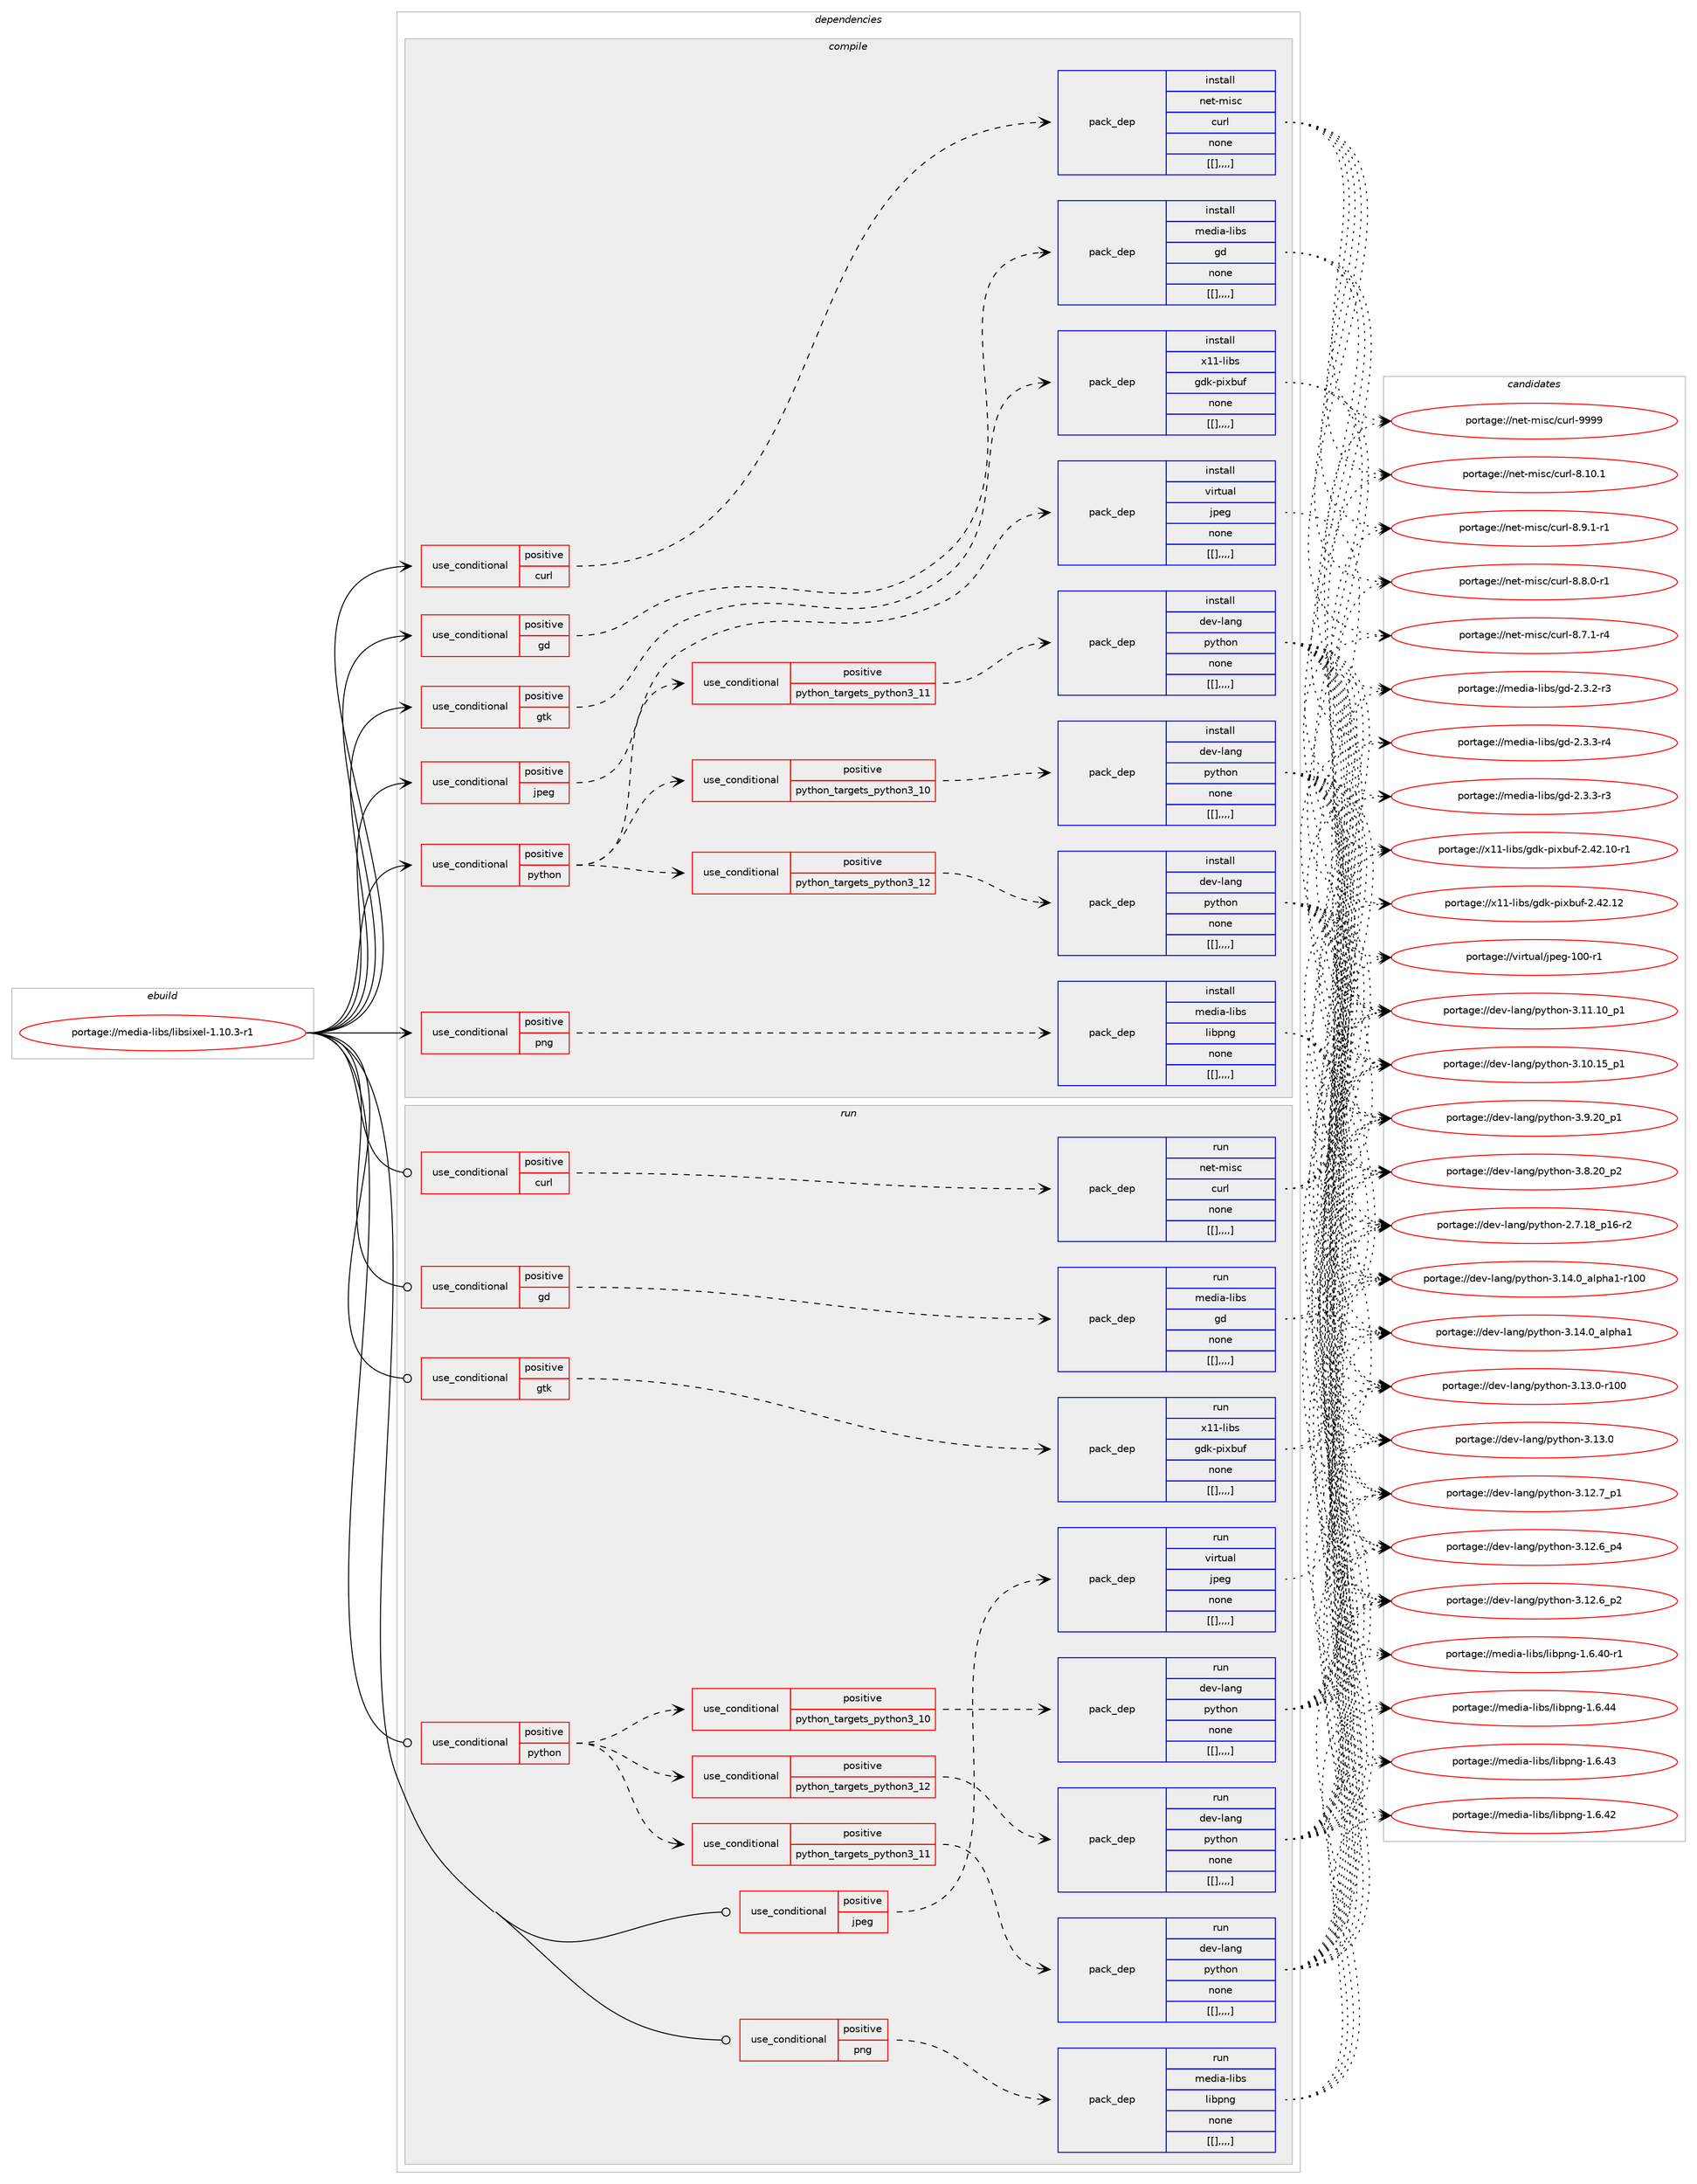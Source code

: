 digraph prolog {

# *************
# Graph options
# *************

newrank=true;
concentrate=true;
compound=true;
graph [rankdir=LR,fontname=Helvetica,fontsize=10,ranksep=1.5];#, ranksep=2.5, nodesep=0.2];
edge  [arrowhead=vee];
node  [fontname=Helvetica,fontsize=10];

# **********
# The ebuild
# **********

subgraph cluster_leftcol {
color=gray;
label=<<i>ebuild</i>>;
id [label="portage://media-libs/libsixel-1.10.3-r1", color=red, width=4, href="../media-libs/libsixel-1.10.3-r1.svg"];
}

# ****************
# The dependencies
# ****************

subgraph cluster_midcol {
color=gray;
label=<<i>dependencies</i>>;
subgraph cluster_compile {
fillcolor="#eeeeee";
style=filled;
label=<<i>compile</i>>;
subgraph cond82087 {
dependency323585 [label=<<TABLE BORDER="0" CELLBORDER="1" CELLSPACING="0" CELLPADDING="4"><TR><TD ROWSPAN="3" CELLPADDING="10">use_conditional</TD></TR><TR><TD>positive</TD></TR><TR><TD>curl</TD></TR></TABLE>>, shape=none, color=red];
subgraph pack238840 {
dependency323605 [label=<<TABLE BORDER="0" CELLBORDER="1" CELLSPACING="0" CELLPADDING="4" WIDTH="220"><TR><TD ROWSPAN="6" CELLPADDING="30">pack_dep</TD></TR><TR><TD WIDTH="110">install</TD></TR><TR><TD>net-misc</TD></TR><TR><TD>curl</TD></TR><TR><TD>none</TD></TR><TR><TD>[[],,,,]</TD></TR></TABLE>>, shape=none, color=blue];
}
dependency323585:e -> dependency323605:w [weight=20,style="dashed",arrowhead="vee"];
}
id:e -> dependency323585:w [weight=20,style="solid",arrowhead="vee"];
subgraph cond82092 {
dependency323610 [label=<<TABLE BORDER="0" CELLBORDER="1" CELLSPACING="0" CELLPADDING="4"><TR><TD ROWSPAN="3" CELLPADDING="10">use_conditional</TD></TR><TR><TD>positive</TD></TR><TR><TD>gd</TD></TR></TABLE>>, shape=none, color=red];
subgraph pack238887 {
dependency323665 [label=<<TABLE BORDER="0" CELLBORDER="1" CELLSPACING="0" CELLPADDING="4" WIDTH="220"><TR><TD ROWSPAN="6" CELLPADDING="30">pack_dep</TD></TR><TR><TD WIDTH="110">install</TD></TR><TR><TD>media-libs</TD></TR><TR><TD>gd</TD></TR><TR><TD>none</TD></TR><TR><TD>[[],,,,]</TD></TR></TABLE>>, shape=none, color=blue];
}
dependency323610:e -> dependency323665:w [weight=20,style="dashed",arrowhead="vee"];
}
id:e -> dependency323610:w [weight=20,style="solid",arrowhead="vee"];
subgraph cond82118 {
dependency323724 [label=<<TABLE BORDER="0" CELLBORDER="1" CELLSPACING="0" CELLPADDING="4"><TR><TD ROWSPAN="3" CELLPADDING="10">use_conditional</TD></TR><TR><TD>positive</TD></TR><TR><TD>gtk</TD></TR></TABLE>>, shape=none, color=red];
subgraph pack238963 {
dependency323746 [label=<<TABLE BORDER="0" CELLBORDER="1" CELLSPACING="0" CELLPADDING="4" WIDTH="220"><TR><TD ROWSPAN="6" CELLPADDING="30">pack_dep</TD></TR><TR><TD WIDTH="110">install</TD></TR><TR><TD>x11-libs</TD></TR><TR><TD>gdk-pixbuf</TD></TR><TR><TD>none</TD></TR><TR><TD>[[],,,,]</TD></TR></TABLE>>, shape=none, color=blue];
}
dependency323724:e -> dependency323746:w [weight=20,style="dashed",arrowhead="vee"];
}
id:e -> dependency323724:w [weight=20,style="solid",arrowhead="vee"];
subgraph cond82132 {
dependency323891 [label=<<TABLE BORDER="0" CELLBORDER="1" CELLSPACING="0" CELLPADDING="4"><TR><TD ROWSPAN="3" CELLPADDING="10">use_conditional</TD></TR><TR><TD>positive</TD></TR><TR><TD>jpeg</TD></TR></TABLE>>, shape=none, color=red];
subgraph pack239084 {
dependency323908 [label=<<TABLE BORDER="0" CELLBORDER="1" CELLSPACING="0" CELLPADDING="4" WIDTH="220"><TR><TD ROWSPAN="6" CELLPADDING="30">pack_dep</TD></TR><TR><TD WIDTH="110">install</TD></TR><TR><TD>virtual</TD></TR><TR><TD>jpeg</TD></TR><TR><TD>none</TD></TR><TR><TD>[[],,,,]</TD></TR></TABLE>>, shape=none, color=blue];
}
dependency323891:e -> dependency323908:w [weight=20,style="dashed",arrowhead="vee"];
}
id:e -> dependency323891:w [weight=20,style="solid",arrowhead="vee"];
subgraph cond82177 {
dependency323928 [label=<<TABLE BORDER="0" CELLBORDER="1" CELLSPACING="0" CELLPADDING="4"><TR><TD ROWSPAN="3" CELLPADDING="10">use_conditional</TD></TR><TR><TD>positive</TD></TR><TR><TD>png</TD></TR></TABLE>>, shape=none, color=red];
subgraph pack239099 {
dependency323930 [label=<<TABLE BORDER="0" CELLBORDER="1" CELLSPACING="0" CELLPADDING="4" WIDTH="220"><TR><TD ROWSPAN="6" CELLPADDING="30">pack_dep</TD></TR><TR><TD WIDTH="110">install</TD></TR><TR><TD>media-libs</TD></TR><TR><TD>libpng</TD></TR><TR><TD>none</TD></TR><TR><TD>[[],,,,]</TD></TR></TABLE>>, shape=none, color=blue];
}
dependency323928:e -> dependency323930:w [weight=20,style="dashed",arrowhead="vee"];
}
id:e -> dependency323928:w [weight=20,style="solid",arrowhead="vee"];
subgraph cond82180 {
dependency323978 [label=<<TABLE BORDER="0" CELLBORDER="1" CELLSPACING="0" CELLPADDING="4"><TR><TD ROWSPAN="3" CELLPADDING="10">use_conditional</TD></TR><TR><TD>positive</TD></TR><TR><TD>python</TD></TR></TABLE>>, shape=none, color=red];
subgraph cond82206 {
dependency324057 [label=<<TABLE BORDER="0" CELLBORDER="1" CELLSPACING="0" CELLPADDING="4"><TR><TD ROWSPAN="3" CELLPADDING="10">use_conditional</TD></TR><TR><TD>positive</TD></TR><TR><TD>python_targets_python3_10</TD></TR></TABLE>>, shape=none, color=red];
subgraph pack239203 {
dependency324102 [label=<<TABLE BORDER="0" CELLBORDER="1" CELLSPACING="0" CELLPADDING="4" WIDTH="220"><TR><TD ROWSPAN="6" CELLPADDING="30">pack_dep</TD></TR><TR><TD WIDTH="110">install</TD></TR><TR><TD>dev-lang</TD></TR><TR><TD>python</TD></TR><TR><TD>none</TD></TR><TR><TD>[[],,,,]</TD></TR></TABLE>>, shape=none, color=blue];
}
dependency324057:e -> dependency324102:w [weight=20,style="dashed",arrowhead="vee"];
}
dependency323978:e -> dependency324057:w [weight=20,style="dashed",arrowhead="vee"];
subgraph cond82232 {
dependency324186 [label=<<TABLE BORDER="0" CELLBORDER="1" CELLSPACING="0" CELLPADDING="4"><TR><TD ROWSPAN="3" CELLPADDING="10">use_conditional</TD></TR><TR><TD>positive</TD></TR><TR><TD>python_targets_python3_11</TD></TR></TABLE>>, shape=none, color=red];
subgraph pack239293 {
dependency324211 [label=<<TABLE BORDER="0" CELLBORDER="1" CELLSPACING="0" CELLPADDING="4" WIDTH="220"><TR><TD ROWSPAN="6" CELLPADDING="30">pack_dep</TD></TR><TR><TD WIDTH="110">install</TD></TR><TR><TD>dev-lang</TD></TR><TR><TD>python</TD></TR><TR><TD>none</TD></TR><TR><TD>[[],,,,]</TD></TR></TABLE>>, shape=none, color=blue];
}
dependency324186:e -> dependency324211:w [weight=20,style="dashed",arrowhead="vee"];
}
dependency323978:e -> dependency324186:w [weight=20,style="dashed",arrowhead="vee"];
subgraph cond82258 {
dependency324234 [label=<<TABLE BORDER="0" CELLBORDER="1" CELLSPACING="0" CELLPADDING="4"><TR><TD ROWSPAN="3" CELLPADDING="10">use_conditional</TD></TR><TR><TD>positive</TD></TR><TR><TD>python_targets_python3_12</TD></TR></TABLE>>, shape=none, color=red];
subgraph pack239345 {
dependency324322 [label=<<TABLE BORDER="0" CELLBORDER="1" CELLSPACING="0" CELLPADDING="4" WIDTH="220"><TR><TD ROWSPAN="6" CELLPADDING="30">pack_dep</TD></TR><TR><TD WIDTH="110">install</TD></TR><TR><TD>dev-lang</TD></TR><TR><TD>python</TD></TR><TR><TD>none</TD></TR><TR><TD>[[],,,,]</TD></TR></TABLE>>, shape=none, color=blue];
}
dependency324234:e -> dependency324322:w [weight=20,style="dashed",arrowhead="vee"];
}
dependency323978:e -> dependency324234:w [weight=20,style="dashed",arrowhead="vee"];
}
id:e -> dependency323978:w [weight=20,style="solid",arrowhead="vee"];
}
subgraph cluster_compileandrun {
fillcolor="#eeeeee";
style=filled;
label=<<i>compile and run</i>>;
}
subgraph cluster_run {
fillcolor="#eeeeee";
style=filled;
label=<<i>run</i>>;
subgraph cond82297 {
dependency324384 [label=<<TABLE BORDER="0" CELLBORDER="1" CELLSPACING="0" CELLPADDING="4"><TR><TD ROWSPAN="3" CELLPADDING="10">use_conditional</TD></TR><TR><TD>positive</TD></TR><TR><TD>curl</TD></TR></TABLE>>, shape=none, color=red];
subgraph pack239427 {
dependency324423 [label=<<TABLE BORDER="0" CELLBORDER="1" CELLSPACING="0" CELLPADDING="4" WIDTH="220"><TR><TD ROWSPAN="6" CELLPADDING="30">pack_dep</TD></TR><TR><TD WIDTH="110">run</TD></TR><TR><TD>net-misc</TD></TR><TR><TD>curl</TD></TR><TR><TD>none</TD></TR><TR><TD>[[],,,,]</TD></TR></TABLE>>, shape=none, color=blue];
}
dependency324384:e -> dependency324423:w [weight=20,style="dashed",arrowhead="vee"];
}
id:e -> dependency324384:w [weight=20,style="solid",arrowhead="odot"];
subgraph cond82329 {
dependency324449 [label=<<TABLE BORDER="0" CELLBORDER="1" CELLSPACING="0" CELLPADDING="4"><TR><TD ROWSPAN="3" CELLPADDING="10">use_conditional</TD></TR><TR><TD>positive</TD></TR><TR><TD>gd</TD></TR></TABLE>>, shape=none, color=red];
subgraph pack239484 {
dependency324473 [label=<<TABLE BORDER="0" CELLBORDER="1" CELLSPACING="0" CELLPADDING="4" WIDTH="220"><TR><TD ROWSPAN="6" CELLPADDING="30">pack_dep</TD></TR><TR><TD WIDTH="110">run</TD></TR><TR><TD>media-libs</TD></TR><TR><TD>gd</TD></TR><TR><TD>none</TD></TR><TR><TD>[[],,,,]</TD></TR></TABLE>>, shape=none, color=blue];
}
dependency324449:e -> dependency324473:w [weight=20,style="dashed",arrowhead="vee"];
}
id:e -> dependency324449:w [weight=20,style="solid",arrowhead="odot"];
subgraph cond82336 {
dependency324515 [label=<<TABLE BORDER="0" CELLBORDER="1" CELLSPACING="0" CELLPADDING="4"><TR><TD ROWSPAN="3" CELLPADDING="10">use_conditional</TD></TR><TR><TD>positive</TD></TR><TR><TD>gtk</TD></TR></TABLE>>, shape=none, color=red];
subgraph pack239516 {
dependency324519 [label=<<TABLE BORDER="0" CELLBORDER="1" CELLSPACING="0" CELLPADDING="4" WIDTH="220"><TR><TD ROWSPAN="6" CELLPADDING="30">pack_dep</TD></TR><TR><TD WIDTH="110">run</TD></TR><TR><TD>x11-libs</TD></TR><TR><TD>gdk-pixbuf</TD></TR><TR><TD>none</TD></TR><TR><TD>[[],,,,]</TD></TR></TABLE>>, shape=none, color=blue];
}
dependency324515:e -> dependency324519:w [weight=20,style="dashed",arrowhead="vee"];
}
id:e -> dependency324515:w [weight=20,style="solid",arrowhead="odot"];
subgraph cond82352 {
dependency324545 [label=<<TABLE BORDER="0" CELLBORDER="1" CELLSPACING="0" CELLPADDING="4"><TR><TD ROWSPAN="3" CELLPADDING="10">use_conditional</TD></TR><TR><TD>positive</TD></TR><TR><TD>jpeg</TD></TR></TABLE>>, shape=none, color=red];
subgraph pack239542 {
dependency324563 [label=<<TABLE BORDER="0" CELLBORDER="1" CELLSPACING="0" CELLPADDING="4" WIDTH="220"><TR><TD ROWSPAN="6" CELLPADDING="30">pack_dep</TD></TR><TR><TD WIDTH="110">run</TD></TR><TR><TD>virtual</TD></TR><TR><TD>jpeg</TD></TR><TR><TD>none</TD></TR><TR><TD>[[],,,,]</TD></TR></TABLE>>, shape=none, color=blue];
}
dependency324545:e -> dependency324563:w [weight=20,style="dashed",arrowhead="vee"];
}
id:e -> dependency324545:w [weight=20,style="solid",arrowhead="odot"];
subgraph cond82367 {
dependency324582 [label=<<TABLE BORDER="0" CELLBORDER="1" CELLSPACING="0" CELLPADDING="4"><TR><TD ROWSPAN="3" CELLPADDING="10">use_conditional</TD></TR><TR><TD>positive</TD></TR><TR><TD>png</TD></TR></TABLE>>, shape=none, color=red];
subgraph pack239575 {
dependency324633 [label=<<TABLE BORDER="0" CELLBORDER="1" CELLSPACING="0" CELLPADDING="4" WIDTH="220"><TR><TD ROWSPAN="6" CELLPADDING="30">pack_dep</TD></TR><TR><TD WIDTH="110">run</TD></TR><TR><TD>media-libs</TD></TR><TR><TD>libpng</TD></TR><TR><TD>none</TD></TR><TR><TD>[[],,,,]</TD></TR></TABLE>>, shape=none, color=blue];
}
dependency324582:e -> dependency324633:w [weight=20,style="dashed",arrowhead="vee"];
}
id:e -> dependency324582:w [weight=20,style="solid",arrowhead="odot"];
subgraph cond82392 {
dependency324718 [label=<<TABLE BORDER="0" CELLBORDER="1" CELLSPACING="0" CELLPADDING="4"><TR><TD ROWSPAN="3" CELLPADDING="10">use_conditional</TD></TR><TR><TD>positive</TD></TR><TR><TD>python</TD></TR></TABLE>>, shape=none, color=red];
subgraph cond82405 {
dependency324720 [label=<<TABLE BORDER="0" CELLBORDER="1" CELLSPACING="0" CELLPADDING="4"><TR><TD ROWSPAN="3" CELLPADDING="10">use_conditional</TD></TR><TR><TD>positive</TD></TR><TR><TD>python_targets_python3_10</TD></TR></TABLE>>, shape=none, color=red];
subgraph pack239714 {
dependency324817 [label=<<TABLE BORDER="0" CELLBORDER="1" CELLSPACING="0" CELLPADDING="4" WIDTH="220"><TR><TD ROWSPAN="6" CELLPADDING="30">pack_dep</TD></TR><TR><TD WIDTH="110">run</TD></TR><TR><TD>dev-lang</TD></TR><TR><TD>python</TD></TR><TR><TD>none</TD></TR><TR><TD>[[],,,,]</TD></TR></TABLE>>, shape=none, color=blue];
}
dependency324720:e -> dependency324817:w [weight=20,style="dashed",arrowhead="vee"];
}
dependency324718:e -> dependency324720:w [weight=20,style="dashed",arrowhead="vee"];
subgraph cond82460 {
dependency324935 [label=<<TABLE BORDER="0" CELLBORDER="1" CELLSPACING="0" CELLPADDING="4"><TR><TD ROWSPAN="3" CELLPADDING="10">use_conditional</TD></TR><TR><TD>positive</TD></TR><TR><TD>python_targets_python3_11</TD></TR></TABLE>>, shape=none, color=red];
subgraph pack239825 {
dependency324960 [label=<<TABLE BORDER="0" CELLBORDER="1" CELLSPACING="0" CELLPADDING="4" WIDTH="220"><TR><TD ROWSPAN="6" CELLPADDING="30">pack_dep</TD></TR><TR><TD WIDTH="110">run</TD></TR><TR><TD>dev-lang</TD></TR><TR><TD>python</TD></TR><TR><TD>none</TD></TR><TR><TD>[[],,,,]</TD></TR></TABLE>>, shape=none, color=blue];
}
dependency324935:e -> dependency324960:w [weight=20,style="dashed",arrowhead="vee"];
}
dependency324718:e -> dependency324935:w [weight=20,style="dashed",arrowhead="vee"];
subgraph cond82475 {
dependency325007 [label=<<TABLE BORDER="0" CELLBORDER="1" CELLSPACING="0" CELLPADDING="4"><TR><TD ROWSPAN="3" CELLPADDING="10">use_conditional</TD></TR><TR><TD>positive</TD></TR><TR><TD>python_targets_python3_12</TD></TR></TABLE>>, shape=none, color=red];
subgraph pack239883 {
dependency325048 [label=<<TABLE BORDER="0" CELLBORDER="1" CELLSPACING="0" CELLPADDING="4" WIDTH="220"><TR><TD ROWSPAN="6" CELLPADDING="30">pack_dep</TD></TR><TR><TD WIDTH="110">run</TD></TR><TR><TD>dev-lang</TD></TR><TR><TD>python</TD></TR><TR><TD>none</TD></TR><TR><TD>[[],,,,]</TD></TR></TABLE>>, shape=none, color=blue];
}
dependency325007:e -> dependency325048:w [weight=20,style="dashed",arrowhead="vee"];
}
dependency324718:e -> dependency325007:w [weight=20,style="dashed",arrowhead="vee"];
}
id:e -> dependency324718:w [weight=20,style="solid",arrowhead="odot"];
}
}

# **************
# The candidates
# **************

subgraph cluster_choices {
rank=same;
color=gray;
label=<<i>candidates</i>>;

subgraph choice239198 {
color=black;
nodesep=1;
choice110101116451091051159947991171141084557575757 [label="portage://net-misc/curl-9999", color=red, width=4,href="../net-misc/curl-9999.svg"];
choice1101011164510910511599479911711410845564649484649 [label="portage://net-misc/curl-8.10.1", color=red, width=4,href="../net-misc/curl-8.10.1.svg"];
choice110101116451091051159947991171141084556465746494511449 [label="portage://net-misc/curl-8.9.1-r1", color=red, width=4,href="../net-misc/curl-8.9.1-r1.svg"];
choice110101116451091051159947991171141084556465646484511449 [label="portage://net-misc/curl-8.8.0-r1", color=red, width=4,href="../net-misc/curl-8.8.0-r1.svg"];
choice110101116451091051159947991171141084556465546494511452 [label="portage://net-misc/curl-8.7.1-r4", color=red, width=4,href="../net-misc/curl-8.7.1-r4.svg"];
dependency323605:e -> choice110101116451091051159947991171141084557575757:w [style=dotted,weight="100"];
dependency323605:e -> choice1101011164510910511599479911711410845564649484649:w [style=dotted,weight="100"];
dependency323605:e -> choice110101116451091051159947991171141084556465746494511449:w [style=dotted,weight="100"];
dependency323605:e -> choice110101116451091051159947991171141084556465646484511449:w [style=dotted,weight="100"];
dependency323605:e -> choice110101116451091051159947991171141084556465546494511452:w [style=dotted,weight="100"];
}
subgraph choice239221 {
color=black;
nodesep=1;
choice109101100105974510810598115471031004550465146514511452 [label="portage://media-libs/gd-2.3.3-r4", color=red, width=4,href="../media-libs/gd-2.3.3-r4.svg"];
choice109101100105974510810598115471031004550465146514511451 [label="portage://media-libs/gd-2.3.3-r3", color=red, width=4,href="../media-libs/gd-2.3.3-r3.svg"];
choice109101100105974510810598115471031004550465146504511451 [label="portage://media-libs/gd-2.3.2-r3", color=red, width=4,href="../media-libs/gd-2.3.2-r3.svg"];
dependency323665:e -> choice109101100105974510810598115471031004550465146514511452:w [style=dotted,weight="100"];
dependency323665:e -> choice109101100105974510810598115471031004550465146514511451:w [style=dotted,weight="100"];
dependency323665:e -> choice109101100105974510810598115471031004550465146504511451:w [style=dotted,weight="100"];
}
subgraph choice239225 {
color=black;
nodesep=1;
choice120494945108105981154710310010745112105120981171024550465250464950 [label="portage://x11-libs/gdk-pixbuf-2.42.12", color=red, width=4,href="../x11-libs/gdk-pixbuf-2.42.12.svg"];
choice1204949451081059811547103100107451121051209811710245504652504649484511449 [label="portage://x11-libs/gdk-pixbuf-2.42.10-r1", color=red, width=4,href="../x11-libs/gdk-pixbuf-2.42.10-r1.svg"];
dependency323746:e -> choice120494945108105981154710310010745112105120981171024550465250464950:w [style=dotted,weight="100"];
dependency323746:e -> choice1204949451081059811547103100107451121051209811710245504652504649484511449:w [style=dotted,weight="100"];
}
subgraph choice239229 {
color=black;
nodesep=1;
choice1181051141161179710847106112101103454948484511449 [label="portage://virtual/jpeg-100-r1", color=red, width=4,href="../virtual/jpeg-100-r1.svg"];
dependency323908:e -> choice1181051141161179710847106112101103454948484511449:w [style=dotted,weight="100"];
}
subgraph choice239231 {
color=black;
nodesep=1;
choice109101100105974510810598115471081059811211010345494654465252 [label="portage://media-libs/libpng-1.6.44", color=red, width=4,href="../media-libs/libpng-1.6.44.svg"];
choice109101100105974510810598115471081059811211010345494654465251 [label="portage://media-libs/libpng-1.6.43", color=red, width=4,href="../media-libs/libpng-1.6.43.svg"];
choice109101100105974510810598115471081059811211010345494654465250 [label="portage://media-libs/libpng-1.6.42", color=red, width=4,href="../media-libs/libpng-1.6.42.svg"];
choice1091011001059745108105981154710810598112110103454946544652484511449 [label="portage://media-libs/libpng-1.6.40-r1", color=red, width=4,href="../media-libs/libpng-1.6.40-r1.svg"];
dependency323930:e -> choice109101100105974510810598115471081059811211010345494654465252:w [style=dotted,weight="100"];
dependency323930:e -> choice109101100105974510810598115471081059811211010345494654465251:w [style=dotted,weight="100"];
dependency323930:e -> choice109101100105974510810598115471081059811211010345494654465250:w [style=dotted,weight="100"];
dependency323930:e -> choice1091011001059745108105981154710810598112110103454946544652484511449:w [style=dotted,weight="100"];
}
subgraph choice239235 {
color=black;
nodesep=1;
choice100101118451089711010347112121116104111110455146495246489597108112104974945114494848 [label="portage://dev-lang/python-3.14.0_alpha1-r100", color=red, width=4,href="../dev-lang/python-3.14.0_alpha1-r100.svg"];
choice1001011184510897110103471121211161041111104551464952464895971081121049749 [label="portage://dev-lang/python-3.14.0_alpha1", color=red, width=4,href="../dev-lang/python-3.14.0_alpha1.svg"];
choice1001011184510897110103471121211161041111104551464951464845114494848 [label="portage://dev-lang/python-3.13.0-r100", color=red, width=4,href="../dev-lang/python-3.13.0-r100.svg"];
choice10010111845108971101034711212111610411111045514649514648 [label="portage://dev-lang/python-3.13.0", color=red, width=4,href="../dev-lang/python-3.13.0.svg"];
choice100101118451089711010347112121116104111110455146495046559511249 [label="portage://dev-lang/python-3.12.7_p1", color=red, width=4,href="../dev-lang/python-3.12.7_p1.svg"];
choice100101118451089711010347112121116104111110455146495046549511252 [label="portage://dev-lang/python-3.12.6_p4", color=red, width=4,href="../dev-lang/python-3.12.6_p4.svg"];
choice100101118451089711010347112121116104111110455146495046549511250 [label="portage://dev-lang/python-3.12.6_p2", color=red, width=4,href="../dev-lang/python-3.12.6_p2.svg"];
choice10010111845108971101034711212111610411111045514649494649489511249 [label="portage://dev-lang/python-3.11.10_p1", color=red, width=4,href="../dev-lang/python-3.11.10_p1.svg"];
choice10010111845108971101034711212111610411111045514649484649539511249 [label="portage://dev-lang/python-3.10.15_p1", color=red, width=4,href="../dev-lang/python-3.10.15_p1.svg"];
choice100101118451089711010347112121116104111110455146574650489511249 [label="portage://dev-lang/python-3.9.20_p1", color=red, width=4,href="../dev-lang/python-3.9.20_p1.svg"];
choice100101118451089711010347112121116104111110455146564650489511250 [label="portage://dev-lang/python-3.8.20_p2", color=red, width=4,href="../dev-lang/python-3.8.20_p2.svg"];
choice100101118451089711010347112121116104111110455046554649569511249544511450 [label="portage://dev-lang/python-2.7.18_p16-r2", color=red, width=4,href="../dev-lang/python-2.7.18_p16-r2.svg"];
dependency324102:e -> choice100101118451089711010347112121116104111110455146495246489597108112104974945114494848:w [style=dotted,weight="100"];
dependency324102:e -> choice1001011184510897110103471121211161041111104551464952464895971081121049749:w [style=dotted,weight="100"];
dependency324102:e -> choice1001011184510897110103471121211161041111104551464951464845114494848:w [style=dotted,weight="100"];
dependency324102:e -> choice10010111845108971101034711212111610411111045514649514648:w [style=dotted,weight="100"];
dependency324102:e -> choice100101118451089711010347112121116104111110455146495046559511249:w [style=dotted,weight="100"];
dependency324102:e -> choice100101118451089711010347112121116104111110455146495046549511252:w [style=dotted,weight="100"];
dependency324102:e -> choice100101118451089711010347112121116104111110455146495046549511250:w [style=dotted,weight="100"];
dependency324102:e -> choice10010111845108971101034711212111610411111045514649494649489511249:w [style=dotted,weight="100"];
dependency324102:e -> choice10010111845108971101034711212111610411111045514649484649539511249:w [style=dotted,weight="100"];
dependency324102:e -> choice100101118451089711010347112121116104111110455146574650489511249:w [style=dotted,weight="100"];
dependency324102:e -> choice100101118451089711010347112121116104111110455146564650489511250:w [style=dotted,weight="100"];
dependency324102:e -> choice100101118451089711010347112121116104111110455046554649569511249544511450:w [style=dotted,weight="100"];
}
subgraph choice239247 {
color=black;
nodesep=1;
choice100101118451089711010347112121116104111110455146495246489597108112104974945114494848 [label="portage://dev-lang/python-3.14.0_alpha1-r100", color=red, width=4,href="../dev-lang/python-3.14.0_alpha1-r100.svg"];
choice1001011184510897110103471121211161041111104551464952464895971081121049749 [label="portage://dev-lang/python-3.14.0_alpha1", color=red, width=4,href="../dev-lang/python-3.14.0_alpha1.svg"];
choice1001011184510897110103471121211161041111104551464951464845114494848 [label="portage://dev-lang/python-3.13.0-r100", color=red, width=4,href="../dev-lang/python-3.13.0-r100.svg"];
choice10010111845108971101034711212111610411111045514649514648 [label="portage://dev-lang/python-3.13.0", color=red, width=4,href="../dev-lang/python-3.13.0.svg"];
choice100101118451089711010347112121116104111110455146495046559511249 [label="portage://dev-lang/python-3.12.7_p1", color=red, width=4,href="../dev-lang/python-3.12.7_p1.svg"];
choice100101118451089711010347112121116104111110455146495046549511252 [label="portage://dev-lang/python-3.12.6_p4", color=red, width=4,href="../dev-lang/python-3.12.6_p4.svg"];
choice100101118451089711010347112121116104111110455146495046549511250 [label="portage://dev-lang/python-3.12.6_p2", color=red, width=4,href="../dev-lang/python-3.12.6_p2.svg"];
choice10010111845108971101034711212111610411111045514649494649489511249 [label="portage://dev-lang/python-3.11.10_p1", color=red, width=4,href="../dev-lang/python-3.11.10_p1.svg"];
choice10010111845108971101034711212111610411111045514649484649539511249 [label="portage://dev-lang/python-3.10.15_p1", color=red, width=4,href="../dev-lang/python-3.10.15_p1.svg"];
choice100101118451089711010347112121116104111110455146574650489511249 [label="portage://dev-lang/python-3.9.20_p1", color=red, width=4,href="../dev-lang/python-3.9.20_p1.svg"];
choice100101118451089711010347112121116104111110455146564650489511250 [label="portage://dev-lang/python-3.8.20_p2", color=red, width=4,href="../dev-lang/python-3.8.20_p2.svg"];
choice100101118451089711010347112121116104111110455046554649569511249544511450 [label="portage://dev-lang/python-2.7.18_p16-r2", color=red, width=4,href="../dev-lang/python-2.7.18_p16-r2.svg"];
dependency324211:e -> choice100101118451089711010347112121116104111110455146495246489597108112104974945114494848:w [style=dotted,weight="100"];
dependency324211:e -> choice1001011184510897110103471121211161041111104551464952464895971081121049749:w [style=dotted,weight="100"];
dependency324211:e -> choice1001011184510897110103471121211161041111104551464951464845114494848:w [style=dotted,weight="100"];
dependency324211:e -> choice10010111845108971101034711212111610411111045514649514648:w [style=dotted,weight="100"];
dependency324211:e -> choice100101118451089711010347112121116104111110455146495046559511249:w [style=dotted,weight="100"];
dependency324211:e -> choice100101118451089711010347112121116104111110455146495046549511252:w [style=dotted,weight="100"];
dependency324211:e -> choice100101118451089711010347112121116104111110455146495046549511250:w [style=dotted,weight="100"];
dependency324211:e -> choice10010111845108971101034711212111610411111045514649494649489511249:w [style=dotted,weight="100"];
dependency324211:e -> choice10010111845108971101034711212111610411111045514649484649539511249:w [style=dotted,weight="100"];
dependency324211:e -> choice100101118451089711010347112121116104111110455146574650489511249:w [style=dotted,weight="100"];
dependency324211:e -> choice100101118451089711010347112121116104111110455146564650489511250:w [style=dotted,weight="100"];
dependency324211:e -> choice100101118451089711010347112121116104111110455046554649569511249544511450:w [style=dotted,weight="100"];
}
subgraph choice239256 {
color=black;
nodesep=1;
choice100101118451089711010347112121116104111110455146495246489597108112104974945114494848 [label="portage://dev-lang/python-3.14.0_alpha1-r100", color=red, width=4,href="../dev-lang/python-3.14.0_alpha1-r100.svg"];
choice1001011184510897110103471121211161041111104551464952464895971081121049749 [label="portage://dev-lang/python-3.14.0_alpha1", color=red, width=4,href="../dev-lang/python-3.14.0_alpha1.svg"];
choice1001011184510897110103471121211161041111104551464951464845114494848 [label="portage://dev-lang/python-3.13.0-r100", color=red, width=4,href="../dev-lang/python-3.13.0-r100.svg"];
choice10010111845108971101034711212111610411111045514649514648 [label="portage://dev-lang/python-3.13.0", color=red, width=4,href="../dev-lang/python-3.13.0.svg"];
choice100101118451089711010347112121116104111110455146495046559511249 [label="portage://dev-lang/python-3.12.7_p1", color=red, width=4,href="../dev-lang/python-3.12.7_p1.svg"];
choice100101118451089711010347112121116104111110455146495046549511252 [label="portage://dev-lang/python-3.12.6_p4", color=red, width=4,href="../dev-lang/python-3.12.6_p4.svg"];
choice100101118451089711010347112121116104111110455146495046549511250 [label="portage://dev-lang/python-3.12.6_p2", color=red, width=4,href="../dev-lang/python-3.12.6_p2.svg"];
choice10010111845108971101034711212111610411111045514649494649489511249 [label="portage://dev-lang/python-3.11.10_p1", color=red, width=4,href="../dev-lang/python-3.11.10_p1.svg"];
choice10010111845108971101034711212111610411111045514649484649539511249 [label="portage://dev-lang/python-3.10.15_p1", color=red, width=4,href="../dev-lang/python-3.10.15_p1.svg"];
choice100101118451089711010347112121116104111110455146574650489511249 [label="portage://dev-lang/python-3.9.20_p1", color=red, width=4,href="../dev-lang/python-3.9.20_p1.svg"];
choice100101118451089711010347112121116104111110455146564650489511250 [label="portage://dev-lang/python-3.8.20_p2", color=red, width=4,href="../dev-lang/python-3.8.20_p2.svg"];
choice100101118451089711010347112121116104111110455046554649569511249544511450 [label="portage://dev-lang/python-2.7.18_p16-r2", color=red, width=4,href="../dev-lang/python-2.7.18_p16-r2.svg"];
dependency324322:e -> choice100101118451089711010347112121116104111110455146495246489597108112104974945114494848:w [style=dotted,weight="100"];
dependency324322:e -> choice1001011184510897110103471121211161041111104551464952464895971081121049749:w [style=dotted,weight="100"];
dependency324322:e -> choice1001011184510897110103471121211161041111104551464951464845114494848:w [style=dotted,weight="100"];
dependency324322:e -> choice10010111845108971101034711212111610411111045514649514648:w [style=dotted,weight="100"];
dependency324322:e -> choice100101118451089711010347112121116104111110455146495046559511249:w [style=dotted,weight="100"];
dependency324322:e -> choice100101118451089711010347112121116104111110455146495046549511252:w [style=dotted,weight="100"];
dependency324322:e -> choice100101118451089711010347112121116104111110455146495046549511250:w [style=dotted,weight="100"];
dependency324322:e -> choice10010111845108971101034711212111610411111045514649494649489511249:w [style=dotted,weight="100"];
dependency324322:e -> choice10010111845108971101034711212111610411111045514649484649539511249:w [style=dotted,weight="100"];
dependency324322:e -> choice100101118451089711010347112121116104111110455146574650489511249:w [style=dotted,weight="100"];
dependency324322:e -> choice100101118451089711010347112121116104111110455146564650489511250:w [style=dotted,weight="100"];
dependency324322:e -> choice100101118451089711010347112121116104111110455046554649569511249544511450:w [style=dotted,weight="100"];
}
subgraph choice239261 {
color=black;
nodesep=1;
choice110101116451091051159947991171141084557575757 [label="portage://net-misc/curl-9999", color=red, width=4,href="../net-misc/curl-9999.svg"];
choice1101011164510910511599479911711410845564649484649 [label="portage://net-misc/curl-8.10.1", color=red, width=4,href="../net-misc/curl-8.10.1.svg"];
choice110101116451091051159947991171141084556465746494511449 [label="portage://net-misc/curl-8.9.1-r1", color=red, width=4,href="../net-misc/curl-8.9.1-r1.svg"];
choice110101116451091051159947991171141084556465646484511449 [label="portage://net-misc/curl-8.8.0-r1", color=red, width=4,href="../net-misc/curl-8.8.0-r1.svg"];
choice110101116451091051159947991171141084556465546494511452 [label="portage://net-misc/curl-8.7.1-r4", color=red, width=4,href="../net-misc/curl-8.7.1-r4.svg"];
dependency324423:e -> choice110101116451091051159947991171141084557575757:w [style=dotted,weight="100"];
dependency324423:e -> choice1101011164510910511599479911711410845564649484649:w [style=dotted,weight="100"];
dependency324423:e -> choice110101116451091051159947991171141084556465746494511449:w [style=dotted,weight="100"];
dependency324423:e -> choice110101116451091051159947991171141084556465646484511449:w [style=dotted,weight="100"];
dependency324423:e -> choice110101116451091051159947991171141084556465546494511452:w [style=dotted,weight="100"];
}
subgraph choice239264 {
color=black;
nodesep=1;
choice109101100105974510810598115471031004550465146514511452 [label="portage://media-libs/gd-2.3.3-r4", color=red, width=4,href="../media-libs/gd-2.3.3-r4.svg"];
choice109101100105974510810598115471031004550465146514511451 [label="portage://media-libs/gd-2.3.3-r3", color=red, width=4,href="../media-libs/gd-2.3.3-r3.svg"];
choice109101100105974510810598115471031004550465146504511451 [label="portage://media-libs/gd-2.3.2-r3", color=red, width=4,href="../media-libs/gd-2.3.2-r3.svg"];
dependency324473:e -> choice109101100105974510810598115471031004550465146514511452:w [style=dotted,weight="100"];
dependency324473:e -> choice109101100105974510810598115471031004550465146514511451:w [style=dotted,weight="100"];
dependency324473:e -> choice109101100105974510810598115471031004550465146504511451:w [style=dotted,weight="100"];
}
subgraph choice239265 {
color=black;
nodesep=1;
choice120494945108105981154710310010745112105120981171024550465250464950 [label="portage://x11-libs/gdk-pixbuf-2.42.12", color=red, width=4,href="../x11-libs/gdk-pixbuf-2.42.12.svg"];
choice1204949451081059811547103100107451121051209811710245504652504649484511449 [label="portage://x11-libs/gdk-pixbuf-2.42.10-r1", color=red, width=4,href="../x11-libs/gdk-pixbuf-2.42.10-r1.svg"];
dependency324519:e -> choice120494945108105981154710310010745112105120981171024550465250464950:w [style=dotted,weight="100"];
dependency324519:e -> choice1204949451081059811547103100107451121051209811710245504652504649484511449:w [style=dotted,weight="100"];
}
subgraph choice239272 {
color=black;
nodesep=1;
choice1181051141161179710847106112101103454948484511449 [label="portage://virtual/jpeg-100-r1", color=red, width=4,href="../virtual/jpeg-100-r1.svg"];
dependency324563:e -> choice1181051141161179710847106112101103454948484511449:w [style=dotted,weight="100"];
}
subgraph choice239287 {
color=black;
nodesep=1;
choice109101100105974510810598115471081059811211010345494654465252 [label="portage://media-libs/libpng-1.6.44", color=red, width=4,href="../media-libs/libpng-1.6.44.svg"];
choice109101100105974510810598115471081059811211010345494654465251 [label="portage://media-libs/libpng-1.6.43", color=red, width=4,href="../media-libs/libpng-1.6.43.svg"];
choice109101100105974510810598115471081059811211010345494654465250 [label="portage://media-libs/libpng-1.6.42", color=red, width=4,href="../media-libs/libpng-1.6.42.svg"];
choice1091011001059745108105981154710810598112110103454946544652484511449 [label="portage://media-libs/libpng-1.6.40-r1", color=red, width=4,href="../media-libs/libpng-1.6.40-r1.svg"];
dependency324633:e -> choice109101100105974510810598115471081059811211010345494654465252:w [style=dotted,weight="100"];
dependency324633:e -> choice109101100105974510810598115471081059811211010345494654465251:w [style=dotted,weight="100"];
dependency324633:e -> choice109101100105974510810598115471081059811211010345494654465250:w [style=dotted,weight="100"];
dependency324633:e -> choice1091011001059745108105981154710810598112110103454946544652484511449:w [style=dotted,weight="100"];
}
subgraph choice239291 {
color=black;
nodesep=1;
choice100101118451089711010347112121116104111110455146495246489597108112104974945114494848 [label="portage://dev-lang/python-3.14.0_alpha1-r100", color=red, width=4,href="../dev-lang/python-3.14.0_alpha1-r100.svg"];
choice1001011184510897110103471121211161041111104551464952464895971081121049749 [label="portage://dev-lang/python-3.14.0_alpha1", color=red, width=4,href="../dev-lang/python-3.14.0_alpha1.svg"];
choice1001011184510897110103471121211161041111104551464951464845114494848 [label="portage://dev-lang/python-3.13.0-r100", color=red, width=4,href="../dev-lang/python-3.13.0-r100.svg"];
choice10010111845108971101034711212111610411111045514649514648 [label="portage://dev-lang/python-3.13.0", color=red, width=4,href="../dev-lang/python-3.13.0.svg"];
choice100101118451089711010347112121116104111110455146495046559511249 [label="portage://dev-lang/python-3.12.7_p1", color=red, width=4,href="../dev-lang/python-3.12.7_p1.svg"];
choice100101118451089711010347112121116104111110455146495046549511252 [label="portage://dev-lang/python-3.12.6_p4", color=red, width=4,href="../dev-lang/python-3.12.6_p4.svg"];
choice100101118451089711010347112121116104111110455146495046549511250 [label="portage://dev-lang/python-3.12.6_p2", color=red, width=4,href="../dev-lang/python-3.12.6_p2.svg"];
choice10010111845108971101034711212111610411111045514649494649489511249 [label="portage://dev-lang/python-3.11.10_p1", color=red, width=4,href="../dev-lang/python-3.11.10_p1.svg"];
choice10010111845108971101034711212111610411111045514649484649539511249 [label="portage://dev-lang/python-3.10.15_p1", color=red, width=4,href="../dev-lang/python-3.10.15_p1.svg"];
choice100101118451089711010347112121116104111110455146574650489511249 [label="portage://dev-lang/python-3.9.20_p1", color=red, width=4,href="../dev-lang/python-3.9.20_p1.svg"];
choice100101118451089711010347112121116104111110455146564650489511250 [label="portage://dev-lang/python-3.8.20_p2", color=red, width=4,href="../dev-lang/python-3.8.20_p2.svg"];
choice100101118451089711010347112121116104111110455046554649569511249544511450 [label="portage://dev-lang/python-2.7.18_p16-r2", color=red, width=4,href="../dev-lang/python-2.7.18_p16-r2.svg"];
dependency324817:e -> choice100101118451089711010347112121116104111110455146495246489597108112104974945114494848:w [style=dotted,weight="100"];
dependency324817:e -> choice1001011184510897110103471121211161041111104551464952464895971081121049749:w [style=dotted,weight="100"];
dependency324817:e -> choice1001011184510897110103471121211161041111104551464951464845114494848:w [style=dotted,weight="100"];
dependency324817:e -> choice10010111845108971101034711212111610411111045514649514648:w [style=dotted,weight="100"];
dependency324817:e -> choice100101118451089711010347112121116104111110455146495046559511249:w [style=dotted,weight="100"];
dependency324817:e -> choice100101118451089711010347112121116104111110455146495046549511252:w [style=dotted,weight="100"];
dependency324817:e -> choice100101118451089711010347112121116104111110455146495046549511250:w [style=dotted,weight="100"];
dependency324817:e -> choice10010111845108971101034711212111610411111045514649494649489511249:w [style=dotted,weight="100"];
dependency324817:e -> choice10010111845108971101034711212111610411111045514649484649539511249:w [style=dotted,weight="100"];
dependency324817:e -> choice100101118451089711010347112121116104111110455146574650489511249:w [style=dotted,weight="100"];
dependency324817:e -> choice100101118451089711010347112121116104111110455146564650489511250:w [style=dotted,weight="100"];
dependency324817:e -> choice100101118451089711010347112121116104111110455046554649569511249544511450:w [style=dotted,weight="100"];
}
subgraph choice239313 {
color=black;
nodesep=1;
choice100101118451089711010347112121116104111110455146495246489597108112104974945114494848 [label="portage://dev-lang/python-3.14.0_alpha1-r100", color=red, width=4,href="../dev-lang/python-3.14.0_alpha1-r100.svg"];
choice1001011184510897110103471121211161041111104551464952464895971081121049749 [label="portage://dev-lang/python-3.14.0_alpha1", color=red, width=4,href="../dev-lang/python-3.14.0_alpha1.svg"];
choice1001011184510897110103471121211161041111104551464951464845114494848 [label="portage://dev-lang/python-3.13.0-r100", color=red, width=4,href="../dev-lang/python-3.13.0-r100.svg"];
choice10010111845108971101034711212111610411111045514649514648 [label="portage://dev-lang/python-3.13.0", color=red, width=4,href="../dev-lang/python-3.13.0.svg"];
choice100101118451089711010347112121116104111110455146495046559511249 [label="portage://dev-lang/python-3.12.7_p1", color=red, width=4,href="../dev-lang/python-3.12.7_p1.svg"];
choice100101118451089711010347112121116104111110455146495046549511252 [label="portage://dev-lang/python-3.12.6_p4", color=red, width=4,href="../dev-lang/python-3.12.6_p4.svg"];
choice100101118451089711010347112121116104111110455146495046549511250 [label="portage://dev-lang/python-3.12.6_p2", color=red, width=4,href="../dev-lang/python-3.12.6_p2.svg"];
choice10010111845108971101034711212111610411111045514649494649489511249 [label="portage://dev-lang/python-3.11.10_p1", color=red, width=4,href="../dev-lang/python-3.11.10_p1.svg"];
choice10010111845108971101034711212111610411111045514649484649539511249 [label="portage://dev-lang/python-3.10.15_p1", color=red, width=4,href="../dev-lang/python-3.10.15_p1.svg"];
choice100101118451089711010347112121116104111110455146574650489511249 [label="portage://dev-lang/python-3.9.20_p1", color=red, width=4,href="../dev-lang/python-3.9.20_p1.svg"];
choice100101118451089711010347112121116104111110455146564650489511250 [label="portage://dev-lang/python-3.8.20_p2", color=red, width=4,href="../dev-lang/python-3.8.20_p2.svg"];
choice100101118451089711010347112121116104111110455046554649569511249544511450 [label="portage://dev-lang/python-2.7.18_p16-r2", color=red, width=4,href="../dev-lang/python-2.7.18_p16-r2.svg"];
dependency324960:e -> choice100101118451089711010347112121116104111110455146495246489597108112104974945114494848:w [style=dotted,weight="100"];
dependency324960:e -> choice1001011184510897110103471121211161041111104551464952464895971081121049749:w [style=dotted,weight="100"];
dependency324960:e -> choice1001011184510897110103471121211161041111104551464951464845114494848:w [style=dotted,weight="100"];
dependency324960:e -> choice10010111845108971101034711212111610411111045514649514648:w [style=dotted,weight="100"];
dependency324960:e -> choice100101118451089711010347112121116104111110455146495046559511249:w [style=dotted,weight="100"];
dependency324960:e -> choice100101118451089711010347112121116104111110455146495046549511252:w [style=dotted,weight="100"];
dependency324960:e -> choice100101118451089711010347112121116104111110455146495046549511250:w [style=dotted,weight="100"];
dependency324960:e -> choice10010111845108971101034711212111610411111045514649494649489511249:w [style=dotted,weight="100"];
dependency324960:e -> choice10010111845108971101034711212111610411111045514649484649539511249:w [style=dotted,weight="100"];
dependency324960:e -> choice100101118451089711010347112121116104111110455146574650489511249:w [style=dotted,weight="100"];
dependency324960:e -> choice100101118451089711010347112121116104111110455146564650489511250:w [style=dotted,weight="100"];
dependency324960:e -> choice100101118451089711010347112121116104111110455046554649569511249544511450:w [style=dotted,weight="100"];
}
subgraph choice239324 {
color=black;
nodesep=1;
choice100101118451089711010347112121116104111110455146495246489597108112104974945114494848 [label="portage://dev-lang/python-3.14.0_alpha1-r100", color=red, width=4,href="../dev-lang/python-3.14.0_alpha1-r100.svg"];
choice1001011184510897110103471121211161041111104551464952464895971081121049749 [label="portage://dev-lang/python-3.14.0_alpha1", color=red, width=4,href="../dev-lang/python-3.14.0_alpha1.svg"];
choice1001011184510897110103471121211161041111104551464951464845114494848 [label="portage://dev-lang/python-3.13.0-r100", color=red, width=4,href="../dev-lang/python-3.13.0-r100.svg"];
choice10010111845108971101034711212111610411111045514649514648 [label="portage://dev-lang/python-3.13.0", color=red, width=4,href="../dev-lang/python-3.13.0.svg"];
choice100101118451089711010347112121116104111110455146495046559511249 [label="portage://dev-lang/python-3.12.7_p1", color=red, width=4,href="../dev-lang/python-3.12.7_p1.svg"];
choice100101118451089711010347112121116104111110455146495046549511252 [label="portage://dev-lang/python-3.12.6_p4", color=red, width=4,href="../dev-lang/python-3.12.6_p4.svg"];
choice100101118451089711010347112121116104111110455146495046549511250 [label="portage://dev-lang/python-3.12.6_p2", color=red, width=4,href="../dev-lang/python-3.12.6_p2.svg"];
choice10010111845108971101034711212111610411111045514649494649489511249 [label="portage://dev-lang/python-3.11.10_p1", color=red, width=4,href="../dev-lang/python-3.11.10_p1.svg"];
choice10010111845108971101034711212111610411111045514649484649539511249 [label="portage://dev-lang/python-3.10.15_p1", color=red, width=4,href="../dev-lang/python-3.10.15_p1.svg"];
choice100101118451089711010347112121116104111110455146574650489511249 [label="portage://dev-lang/python-3.9.20_p1", color=red, width=4,href="../dev-lang/python-3.9.20_p1.svg"];
choice100101118451089711010347112121116104111110455146564650489511250 [label="portage://dev-lang/python-3.8.20_p2", color=red, width=4,href="../dev-lang/python-3.8.20_p2.svg"];
choice100101118451089711010347112121116104111110455046554649569511249544511450 [label="portage://dev-lang/python-2.7.18_p16-r2", color=red, width=4,href="../dev-lang/python-2.7.18_p16-r2.svg"];
dependency325048:e -> choice100101118451089711010347112121116104111110455146495246489597108112104974945114494848:w [style=dotted,weight="100"];
dependency325048:e -> choice1001011184510897110103471121211161041111104551464952464895971081121049749:w [style=dotted,weight="100"];
dependency325048:e -> choice1001011184510897110103471121211161041111104551464951464845114494848:w [style=dotted,weight="100"];
dependency325048:e -> choice10010111845108971101034711212111610411111045514649514648:w [style=dotted,weight="100"];
dependency325048:e -> choice100101118451089711010347112121116104111110455146495046559511249:w [style=dotted,weight="100"];
dependency325048:e -> choice100101118451089711010347112121116104111110455146495046549511252:w [style=dotted,weight="100"];
dependency325048:e -> choice100101118451089711010347112121116104111110455146495046549511250:w [style=dotted,weight="100"];
dependency325048:e -> choice10010111845108971101034711212111610411111045514649494649489511249:w [style=dotted,weight="100"];
dependency325048:e -> choice10010111845108971101034711212111610411111045514649484649539511249:w [style=dotted,weight="100"];
dependency325048:e -> choice100101118451089711010347112121116104111110455146574650489511249:w [style=dotted,weight="100"];
dependency325048:e -> choice100101118451089711010347112121116104111110455146564650489511250:w [style=dotted,weight="100"];
dependency325048:e -> choice100101118451089711010347112121116104111110455046554649569511249544511450:w [style=dotted,weight="100"];
}
}

}
